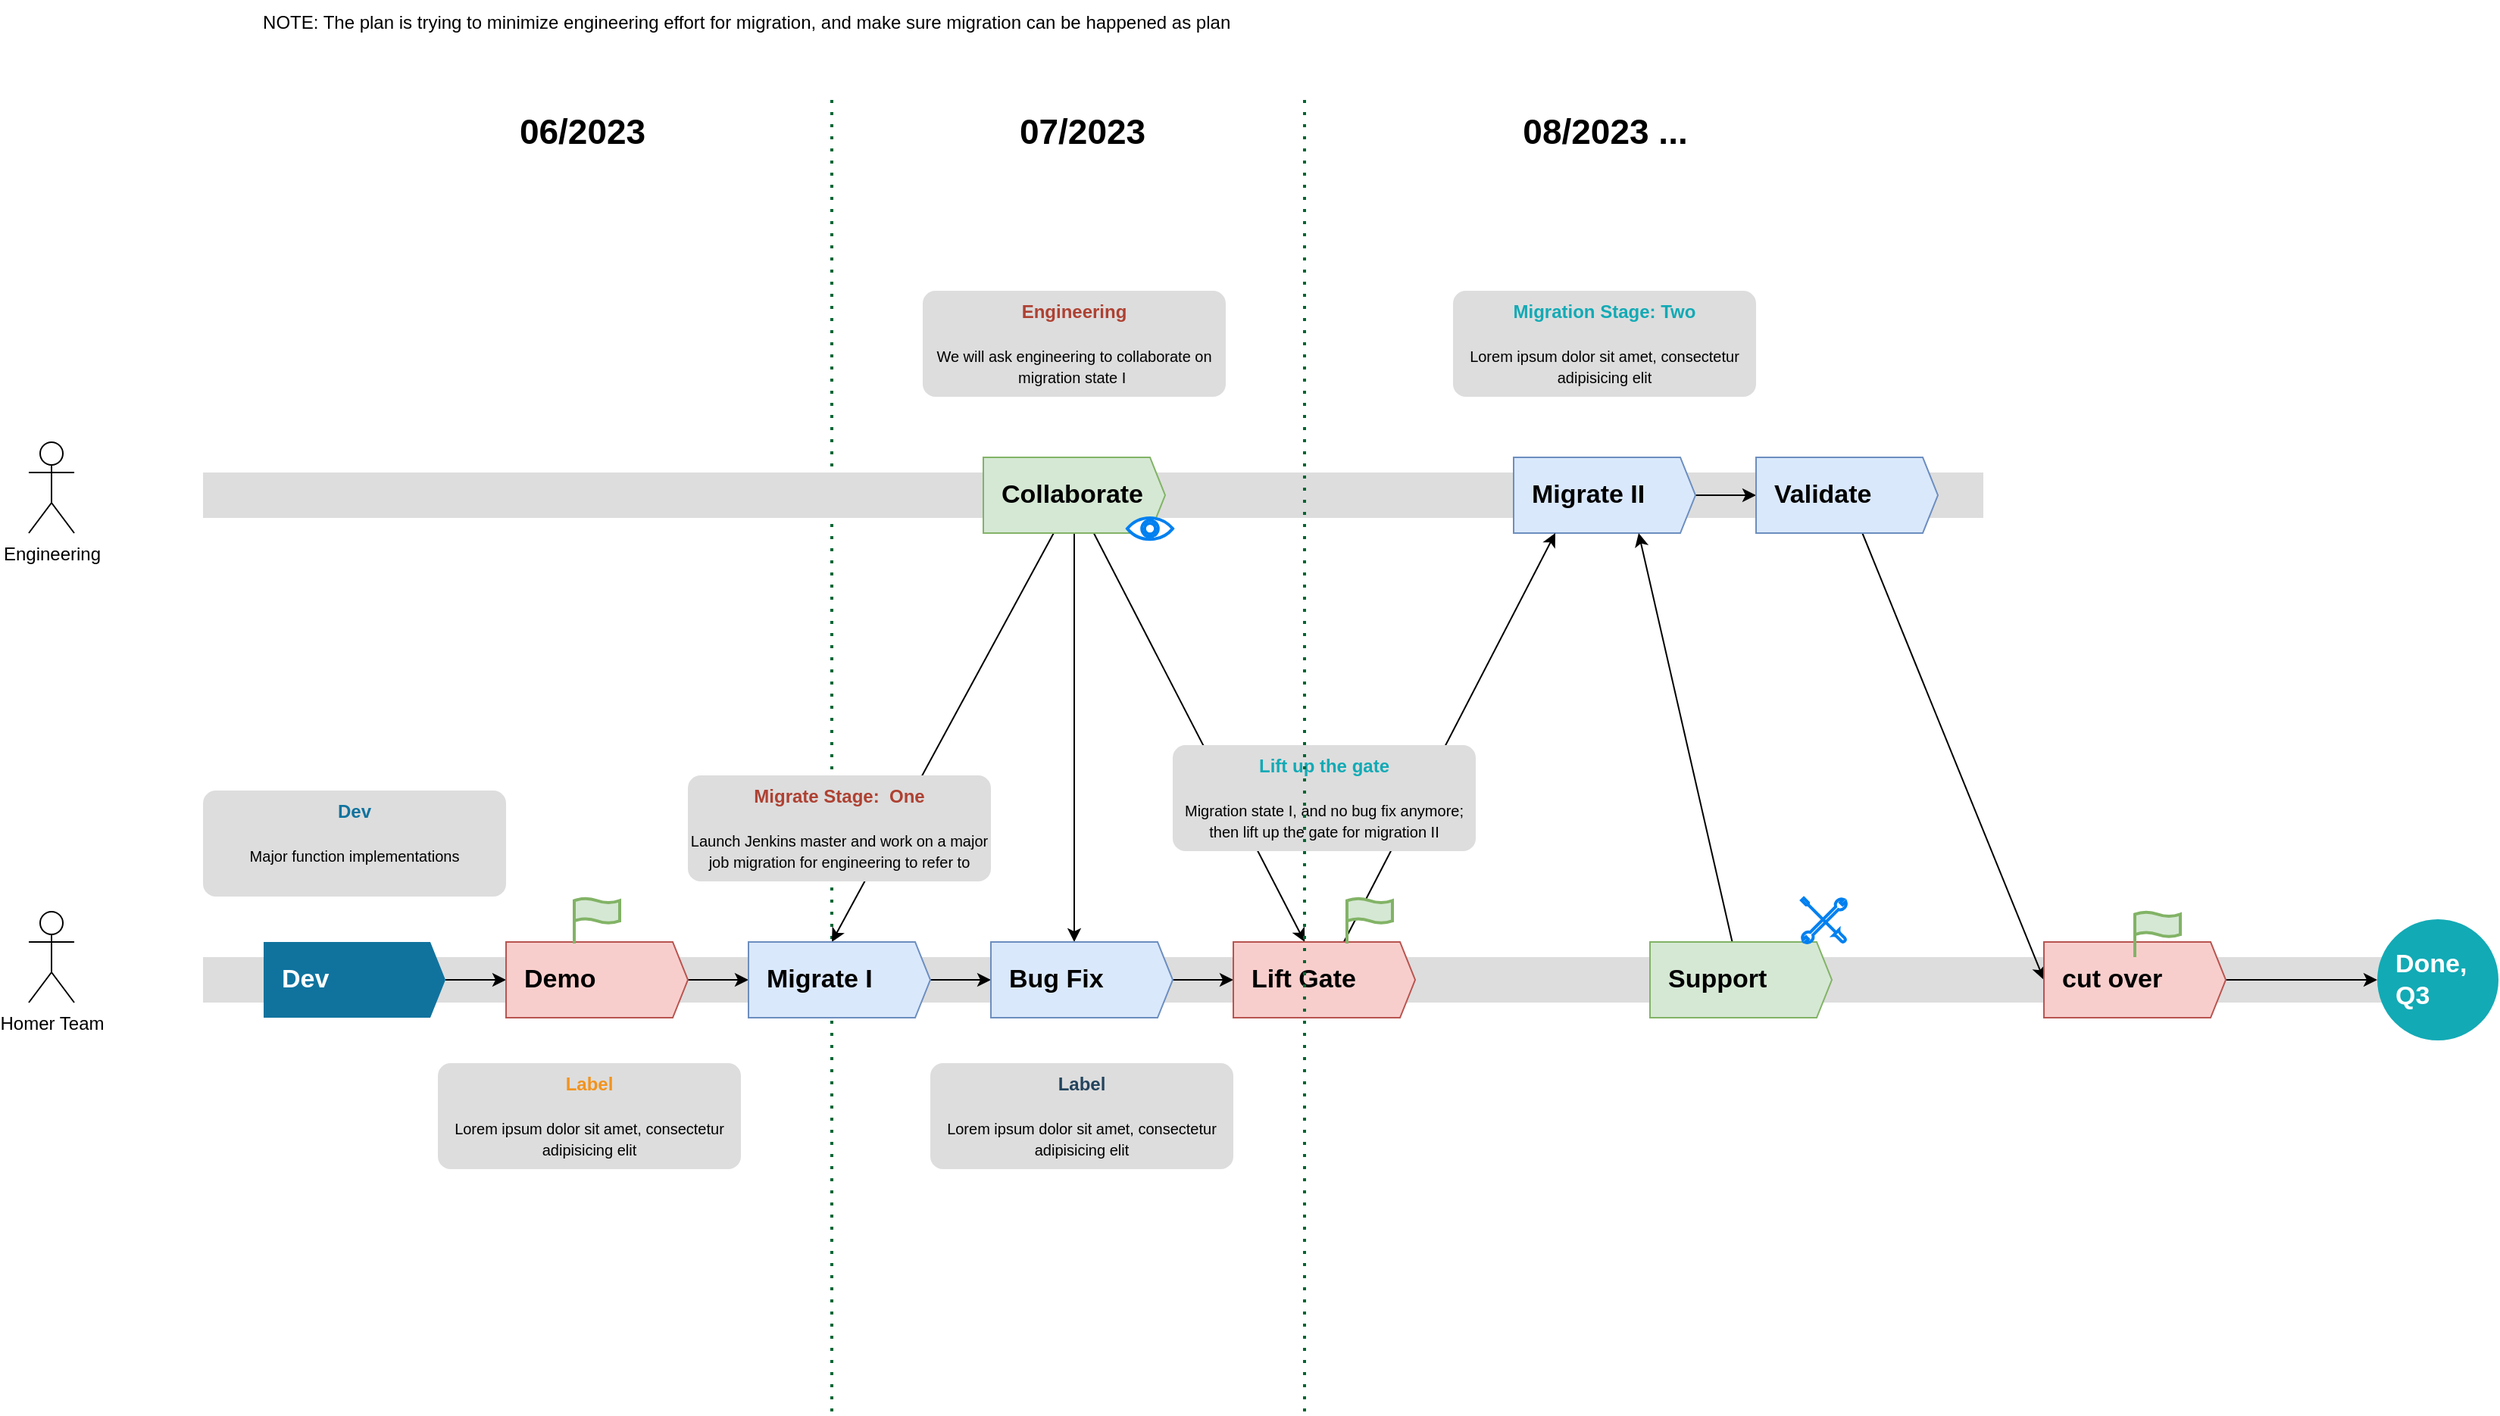 <mxfile version="21.3.8" type="github">
  <diagram name="Page-1" id="HnMfe0a0eRLMPqjAUpso">
    <mxGraphModel dx="2824" dy="1012" grid="1" gridSize="10" guides="1" tooltips="1" connect="1" arrows="1" fold="1" page="1" pageScale="1" pageWidth="850" pageHeight="1100" math="0" shadow="0">
      <root>
        <mxCell id="0" />
        <mxCell id="1" parent="0" />
        <mxCell id="iIVuNRlksjzP6fEumrRO-62" value="" style="endArrow=none;dashed=1;html=1;dashPattern=1 3;strokeWidth=2;rounded=0;strokeColor=#006633;" edge="1" parent="1">
          <mxGeometry width="50" height="50" relative="1" as="geometry">
            <mxPoint x="420" y="960" as="sourcePoint" />
            <mxPoint x="420" y="90" as="targetPoint" />
          </mxGeometry>
        </mxCell>
        <mxCell id="iIVuNRlksjzP6fEumrRO-37" value="" style="fillColor=#dddddd;rounded=0;strokeColor=none;" vertex="1" parent="1">
          <mxGeometry x="5" y="340" width="1175" height="30" as="geometry" />
        </mxCell>
        <mxCell id="iIVuNRlksjzP6fEumrRO-77" style="rounded=0;orthogonalLoop=1;jettySize=auto;html=1;entryX=0;entryY=0;entryDx=55;entryDy=0;entryPerimeter=0;" edge="1" parent="1" source="iIVuNRlksjzP6fEumrRO-40" target="iIVuNRlksjzP6fEumrRO-51">
          <mxGeometry relative="1" as="geometry" />
        </mxCell>
        <mxCell id="iIVuNRlksjzP6fEumrRO-83" style="rounded=0;orthogonalLoop=1;jettySize=auto;html=1;entryX=0;entryY=0;entryDx=55;entryDy=0;entryPerimeter=0;" edge="1" parent="1" source="iIVuNRlksjzP6fEumrRO-40" target="iIVuNRlksjzP6fEumrRO-52">
          <mxGeometry relative="1" as="geometry" />
        </mxCell>
        <mxCell id="iIVuNRlksjzP6fEumrRO-84" style="rounded=0;orthogonalLoop=1;jettySize=auto;html=1;" edge="1" parent="1" source="iIVuNRlksjzP6fEumrRO-40" target="iIVuNRlksjzP6fEumrRO-53">
          <mxGeometry relative="1" as="geometry" />
        </mxCell>
        <mxCell id="iIVuNRlksjzP6fEumrRO-40" value="Collaborate" style="shape=mxgraph.infographic.ribbonSimple;notch1=0;notch2=10;notch=0;html=1;fillColor=#d5e8d4;strokeColor=#82b366;shadow=0;fontSize=17;align=left;spacingLeft=10;fontStyle=1;whiteSpace=wrap;" vertex="1" parent="1">
          <mxGeometry x="520" y="330" width="120" height="50" as="geometry" />
        </mxCell>
        <mxCell id="iIVuNRlksjzP6fEumrRO-74" style="edgeStyle=orthogonalEdgeStyle;rounded=0;orthogonalLoop=1;jettySize=auto;html=1;entryX=0;entryY=0;entryDx=0;entryDy=25;entryPerimeter=0;" edge="1" parent="1" source="iIVuNRlksjzP6fEumrRO-42" target="iIVuNRlksjzP6fEumrRO-59">
          <mxGeometry relative="1" as="geometry" />
        </mxCell>
        <mxCell id="iIVuNRlksjzP6fEumrRO-42" value="Migrate II" style="shape=mxgraph.infographic.ribbonSimple;notch1=0;notch2=10;notch=0;html=1;fillColor=#dae8fc;strokeColor=#6c8ebf;shadow=0;fontSize=17;align=left;spacingLeft=10;fontStyle=1;whiteSpace=wrap;" vertex="1" parent="1">
          <mxGeometry x="870" y="330" width="120" height="50" as="geometry" />
        </mxCell>
        <mxCell id="iIVuNRlksjzP6fEumrRO-45" value="&lt;font style=&quot;&quot;&gt;&lt;font style=&quot;font-size: 12px;&quot; color=&quot;#AE4132&quot;&gt;&lt;b&gt;Engineering&lt;/b&gt;&lt;/font&gt;&lt;br&gt;&lt;br&gt;&lt;font size=&quot;1&quot;&gt;We will ask engineering to collaborate on migration state I&amp;nbsp;&lt;/font&gt;&lt;br&gt;&lt;/font&gt;" style="rounded=1;strokeColor=none;fillColor=#DDDDDD;align=center;arcSize=12;verticalAlign=top;whiteSpace=wrap;html=1;fontSize=12;" vertex="1" parent="1">
          <mxGeometry x="480" y="220" width="200" height="70" as="geometry" />
        </mxCell>
        <mxCell id="iIVuNRlksjzP6fEumrRO-47" value="&lt;font style=&quot;font-size: 10px&quot;&gt;&lt;font style=&quot;font-size: 12px&quot; color=&quot;#12AAB5&quot;&gt;&lt;b&gt;Migration Stage: Two&lt;/b&gt;&lt;/font&gt;&lt;br&gt;&lt;br&gt;&lt;font size=&quot;1&quot;&gt;Lorem ipsum dolor sit amet, consectetur adipisicing elit&lt;/font&gt;&lt;/font&gt;" style="rounded=1;strokeColor=none;fillColor=#DDDDDD;align=center;arcSize=12;verticalAlign=top;whiteSpace=wrap;html=1;fontSize=12;" vertex="1" parent="1">
          <mxGeometry x="830" y="220" width="200" height="70" as="geometry" />
        </mxCell>
        <mxCell id="iIVuNRlksjzP6fEumrRO-48" value="" style="fillColor=#dddddd;rounded=0;strokeColor=none;" vertex="1" parent="1">
          <mxGeometry x="5" y="660" width="1455" height="30" as="geometry" />
        </mxCell>
        <mxCell id="iIVuNRlksjzP6fEumrRO-66" style="edgeStyle=orthogonalEdgeStyle;rounded=0;orthogonalLoop=1;jettySize=auto;html=1;entryX=0;entryY=0;entryDx=0;entryDy=25;entryPerimeter=0;" edge="1" parent="1" source="iIVuNRlksjzP6fEumrRO-49" target="iIVuNRlksjzP6fEumrRO-50">
          <mxGeometry relative="1" as="geometry" />
        </mxCell>
        <mxCell id="iIVuNRlksjzP6fEumrRO-49" value="Dev" style="shape=mxgraph.infographic.ribbonSimple;notch1=0;notch2=10;notch=0;html=1;fillColor=#10739E;strokeColor=none;shadow=0;fontSize=17;fontColor=#FFFFFF;align=left;spacingLeft=10;fontStyle=1;whiteSpace=wrap;" vertex="1" parent="1">
          <mxGeometry x="45" y="650" width="120" height="50" as="geometry" />
        </mxCell>
        <mxCell id="iIVuNRlksjzP6fEumrRO-67" style="edgeStyle=orthogonalEdgeStyle;rounded=0;orthogonalLoop=1;jettySize=auto;html=1;entryX=0;entryY=0;entryDx=0;entryDy=25;entryPerimeter=0;" edge="1" parent="1" source="iIVuNRlksjzP6fEumrRO-50" target="iIVuNRlksjzP6fEumrRO-51">
          <mxGeometry relative="1" as="geometry" />
        </mxCell>
        <mxCell id="iIVuNRlksjzP6fEumrRO-50" value="Demo" style="shape=mxgraph.infographic.ribbonSimple;notch1=0;notch2=10;notch=0;html=1;fillColor=#f8cecc;strokeColor=#b85450;shadow=0;fontSize=17;align=left;spacingLeft=10;fontStyle=1;whiteSpace=wrap;" vertex="1" parent="1">
          <mxGeometry x="205" y="650" width="120" height="50" as="geometry" />
        </mxCell>
        <mxCell id="iIVuNRlksjzP6fEumrRO-70" style="edgeStyle=orthogonalEdgeStyle;rounded=0;orthogonalLoop=1;jettySize=auto;html=1;entryX=0;entryY=0;entryDx=0;entryDy=25;entryPerimeter=0;" edge="1" parent="1" source="iIVuNRlksjzP6fEumrRO-51" target="iIVuNRlksjzP6fEumrRO-52">
          <mxGeometry relative="1" as="geometry" />
        </mxCell>
        <mxCell id="iIVuNRlksjzP6fEumrRO-51" value="Migrate I" style="shape=mxgraph.infographic.ribbonSimple;notch1=0;notch2=10;notch=0;html=1;fillColor=#dae8fc;strokeColor=#6c8ebf;shadow=0;fontSize=17;align=left;spacingLeft=10;fontStyle=1;whiteSpace=wrap;" vertex="1" parent="1">
          <mxGeometry x="365" y="650" width="120" height="50" as="geometry" />
        </mxCell>
        <mxCell id="iIVuNRlksjzP6fEumrRO-71" style="edgeStyle=orthogonalEdgeStyle;rounded=0;orthogonalLoop=1;jettySize=auto;html=1;entryX=0;entryY=0;entryDx=0;entryDy=25;entryPerimeter=0;" edge="1" parent="1" source="iIVuNRlksjzP6fEumrRO-52" target="iIVuNRlksjzP6fEumrRO-53">
          <mxGeometry relative="1" as="geometry" />
        </mxCell>
        <mxCell id="iIVuNRlksjzP6fEumrRO-52" value="Bug Fix" style="shape=mxgraph.infographic.ribbonSimple;notch1=0;notch2=10;notch=0;html=1;fillColor=#dae8fc;strokeColor=#6c8ebf;shadow=0;fontSize=17;align=left;spacingLeft=10;fontStyle=1;whiteSpace=wrap;" vertex="1" parent="1">
          <mxGeometry x="525" y="650" width="120" height="50" as="geometry" />
        </mxCell>
        <mxCell id="iIVuNRlksjzP6fEumrRO-72" style="rounded=0;orthogonalLoop=1;jettySize=auto;html=1;entryX=0;entryY=0;entryDx=27.5;entryDy=50;entryPerimeter=0;" edge="1" parent="1" source="iIVuNRlksjzP6fEumrRO-53" target="iIVuNRlksjzP6fEumrRO-42">
          <mxGeometry relative="1" as="geometry" />
        </mxCell>
        <mxCell id="iIVuNRlksjzP6fEumrRO-53" value="Lift Gate" style="shape=mxgraph.infographic.ribbonSimple;notch1=0;notch2=10;notch=0;html=1;fillColor=#f8cecc;strokeColor=#b85450;shadow=0;fontSize=17;align=left;spacingLeft=10;fontStyle=1;whiteSpace=wrap;" vertex="1" parent="1">
          <mxGeometry x="685" y="650" width="120" height="50" as="geometry" />
        </mxCell>
        <mxCell id="iIVuNRlksjzP6fEumrRO-54" value="&lt;font style=&quot;font-size: 10px&quot;&gt;&lt;font style=&quot;font-size: 12px&quot; color=&quot;#10739E&quot;&gt;&lt;b&gt;Dev&lt;/b&gt;&lt;/font&gt;&lt;br&gt;&lt;br&gt;&lt;font size=&quot;1&quot;&gt;Major function implementations&lt;/font&gt;&lt;/font&gt;" style="rounded=1;strokeColor=none;fillColor=#DDDDDD;align=center;arcSize=12;verticalAlign=top;whiteSpace=wrap;html=1;fontSize=12;" vertex="1" parent="1">
          <mxGeometry x="5" y="550" width="200" height="70" as="geometry" />
        </mxCell>
        <mxCell id="iIVuNRlksjzP6fEumrRO-55" value="&lt;font style=&quot;font-size: 10px&quot;&gt;&lt;font style=&quot;font-size: 12px&quot; color=&quot;#F2931E&quot;&gt;&lt;b&gt;Label&lt;/b&gt;&lt;/font&gt;&lt;br&gt;&lt;br&gt;&lt;font size=&quot;1&quot;&gt;Lorem ipsum dolor sit amet, consectetur adipisicing elit&lt;/font&gt;&lt;/font&gt;" style="rounded=1;strokeColor=none;fillColor=#DDDDDD;align=center;arcSize=12;verticalAlign=top;whiteSpace=wrap;html=1;fontSize=12;" vertex="1" parent="1">
          <mxGeometry x="160" y="730" width="200" height="70" as="geometry" />
        </mxCell>
        <mxCell id="iIVuNRlksjzP6fEumrRO-56" value="&lt;font style=&quot;&quot;&gt;&lt;font style=&quot;font-size: 12px;&quot; color=&quot;#AE4132&quot;&gt;&lt;b&gt;Migrate Stage:&amp;nbsp; One&lt;/b&gt;&lt;/font&gt;&lt;br&gt;&lt;br&gt;&lt;font size=&quot;1&quot;&gt;Launch Jenkins master and work on a major job migration&amp;nbsp;for engineering to refer to&lt;/font&gt;&lt;br&gt;&lt;/font&gt;" style="rounded=1;strokeColor=none;fillColor=#DDDDDD;align=center;arcSize=12;verticalAlign=top;whiteSpace=wrap;html=1;fontSize=12;" vertex="1" parent="1">
          <mxGeometry x="325" y="540" width="200" height="70" as="geometry" />
        </mxCell>
        <mxCell id="iIVuNRlksjzP6fEumrRO-57" value="&lt;font style=&quot;font-size: 10px&quot;&gt;&lt;font style=&quot;font-size: 12px&quot; color=&quot;#23445D&quot;&gt;&lt;b&gt;Label&lt;/b&gt;&lt;/font&gt;&lt;br&gt;&lt;br&gt;&lt;font size=&quot;1&quot;&gt;Lorem ipsum dolor sit amet, consectetur adipisicing elit&lt;/font&gt;&lt;/font&gt;" style="rounded=1;strokeColor=none;fillColor=#DDDDDD;align=center;arcSize=12;verticalAlign=top;whiteSpace=wrap;html=1;fontSize=12;" vertex="1" parent="1">
          <mxGeometry x="485" y="730" width="200" height="70" as="geometry" />
        </mxCell>
        <mxCell id="iIVuNRlksjzP6fEumrRO-58" value="&lt;font style=&quot;&quot;&gt;&lt;font color=&quot;#12aab5&quot;&gt;&lt;b&gt;Lift up the gate&lt;/b&gt;&lt;/font&gt;&lt;br&gt;&lt;br&gt;&lt;span style=&quot;font-size: 10px;&quot;&gt;Migration state I, and no bug fix anymore; then lift up the gate for migration II&lt;/span&gt;&lt;br&gt;&lt;/font&gt;" style="rounded=1;strokeColor=none;fillColor=#DDDDDD;align=center;arcSize=12;verticalAlign=top;whiteSpace=wrap;html=1;fontSize=12;" vertex="1" parent="1">
          <mxGeometry x="645" y="520" width="200" height="70" as="geometry" />
        </mxCell>
        <mxCell id="iIVuNRlksjzP6fEumrRO-75" style="rounded=0;orthogonalLoop=1;jettySize=auto;html=1;entryX=0;entryY=0;entryDx=0;entryDy=25;entryPerimeter=0;" edge="1" parent="1" source="iIVuNRlksjzP6fEumrRO-59" target="iIVuNRlksjzP6fEumrRO-61">
          <mxGeometry relative="1" as="geometry" />
        </mxCell>
        <mxCell id="iIVuNRlksjzP6fEumrRO-59" value="Validate" style="shape=mxgraph.infographic.ribbonSimple;notch1=0;notch2=10;notch=0;html=1;fillColor=#dae8fc;strokeColor=#6c8ebf;shadow=0;fontSize=17;align=left;spacingLeft=10;fontStyle=1;whiteSpace=wrap;" vertex="1" parent="1">
          <mxGeometry x="1030" y="330" width="120" height="50" as="geometry" />
        </mxCell>
        <mxCell id="iIVuNRlksjzP6fEumrRO-73" style="rounded=0;orthogonalLoop=1;jettySize=auto;html=1;entryX=0;entryY=0;entryDx=82.5;entryDy=50;entryPerimeter=0;" edge="1" parent="1" source="iIVuNRlksjzP6fEumrRO-60" target="iIVuNRlksjzP6fEumrRO-42">
          <mxGeometry relative="1" as="geometry" />
        </mxCell>
        <mxCell id="iIVuNRlksjzP6fEumrRO-60" value="Support" style="shape=mxgraph.infographic.ribbonSimple;notch1=0;notch2=10;notch=0;html=1;fillColor=#d5e8d4;strokeColor=#82b366;shadow=0;fontSize=17;align=left;spacingLeft=10;fontStyle=1;whiteSpace=wrap;" vertex="1" parent="1">
          <mxGeometry x="960" y="650" width="120" height="50" as="geometry" />
        </mxCell>
        <mxCell id="iIVuNRlksjzP6fEumrRO-76" style="edgeStyle=orthogonalEdgeStyle;rounded=0;orthogonalLoop=1;jettySize=auto;html=1;" edge="1" parent="1" source="iIVuNRlksjzP6fEumrRO-61" target="iIVuNRlksjzP6fEumrRO-64">
          <mxGeometry relative="1" as="geometry" />
        </mxCell>
        <mxCell id="iIVuNRlksjzP6fEumrRO-61" value="cut over" style="shape=mxgraph.infographic.ribbonSimple;notch1=0;notch2=10;notch=0;html=1;fillColor=#f8cecc;strokeColor=#b85450;shadow=0;fontSize=17;align=left;spacingLeft=10;fontStyle=1;whiteSpace=wrap;" vertex="1" parent="1">
          <mxGeometry x="1220" y="650" width="120" height="50" as="geometry" />
        </mxCell>
        <mxCell id="iIVuNRlksjzP6fEumrRO-64" value="Done, Q3" style="ellipse;whiteSpace=wrap;html=1;fontSize=17;align=left;fillColor=#12AAB5;strokeColor=none;fontColor=#FFFFFF;shadow=0;spacingLeft=10;fontStyle=1;" vertex="1" parent="1">
          <mxGeometry x="1440" y="635" width="80" height="80" as="geometry" />
        </mxCell>
        <mxCell id="iIVuNRlksjzP6fEumrRO-78" value="" style="endArrow=none;dashed=1;html=1;dashPattern=1 3;strokeWidth=2;rounded=0;strokeColor=#006633;" edge="1" parent="1">
          <mxGeometry width="50" height="50" relative="1" as="geometry">
            <mxPoint x="732" y="960" as="sourcePoint" />
            <mxPoint x="732" y="90" as="targetPoint" />
          </mxGeometry>
        </mxCell>
        <mxCell id="iIVuNRlksjzP6fEumrRO-79" value="06/2023" style="text;html=1;align=center;verticalAlign=middle;resizable=0;points=[];autosize=1;strokeColor=none;fillColor=none;fontSize=23;fontStyle=1" vertex="1" parent="1">
          <mxGeometry x="200" y="95" width="110" height="40" as="geometry" />
        </mxCell>
        <mxCell id="iIVuNRlksjzP6fEumrRO-80" value="07/2023" style="text;html=1;align=center;verticalAlign=middle;resizable=0;points=[];autosize=1;strokeColor=none;fillColor=none;fontSize=23;fontStyle=1" vertex="1" parent="1">
          <mxGeometry x="530" y="95" width="110" height="40" as="geometry" />
        </mxCell>
        <mxCell id="iIVuNRlksjzP6fEumrRO-81" value="08/2023 ..." style="text;html=1;align=center;verticalAlign=middle;resizable=0;points=[];autosize=1;strokeColor=none;fillColor=none;fontSize=23;fontStyle=1" vertex="1" parent="1">
          <mxGeometry x="865" y="95" width="130" height="40" as="geometry" />
        </mxCell>
        <mxCell id="iIVuNRlksjzP6fEumrRO-82" value="" style="html=1;verticalLabelPosition=bottom;align=center;labelBackgroundColor=#ffffff;verticalAlign=top;strokeWidth=2;strokeColor=#0080F0;shadow=0;dashed=0;shape=mxgraph.ios7.icons.eye;" vertex="1" parent="1">
          <mxGeometry x="615" y="370" width="30" height="14.1" as="geometry" />
        </mxCell>
        <mxCell id="iIVuNRlksjzP6fEumrRO-85" value="" style="html=1;verticalLabelPosition=bottom;align=center;labelBackgroundColor=#ffffff;verticalAlign=top;strokeWidth=2;strokeColor=#0080F0;shadow=0;dashed=0;shape=mxgraph.ios7.icons.tools;pointerEvents=1" vertex="1" parent="1">
          <mxGeometry x="1060" y="621" width="29.7" height="29.7" as="geometry" />
        </mxCell>
        <mxCell id="iIVuNRlksjzP6fEumrRO-86" value="" style="html=1;verticalLabelPosition=bottom;align=center;labelBackgroundColor=#ffffff;verticalAlign=top;strokeWidth=2;strokeColor=#82b366;shadow=0;dashed=0;shape=mxgraph.ios7.icons.flag;fillColor=#d5e8d4;" vertex="1" parent="1">
          <mxGeometry x="250" y="621" width="30" height="30" as="geometry" />
        </mxCell>
        <mxCell id="iIVuNRlksjzP6fEumrRO-87" value="" style="html=1;verticalLabelPosition=bottom;align=center;labelBackgroundColor=#ffffff;verticalAlign=top;strokeWidth=2;strokeColor=#82b366;shadow=0;dashed=0;shape=mxgraph.ios7.icons.flag;fillColor=#d5e8d4;" vertex="1" parent="1">
          <mxGeometry x="760" y="621" width="30" height="30" as="geometry" />
        </mxCell>
        <mxCell id="iIVuNRlksjzP6fEumrRO-88" value="" style="html=1;verticalLabelPosition=bottom;align=center;labelBackgroundColor=#ffffff;verticalAlign=top;strokeWidth=2;strokeColor=#82b366;shadow=0;dashed=0;shape=mxgraph.ios7.icons.flag;fillColor=#d5e8d4;" vertex="1" parent="1">
          <mxGeometry x="1280" y="630" width="30" height="30" as="geometry" />
        </mxCell>
        <mxCell id="iIVuNRlksjzP6fEumrRO-89" value="NOTE: The plan is trying to minimize engineering effort for migration, and make sure migration can be happened as plan&amp;nbsp;" style="text;html=1;align=center;verticalAlign=middle;resizable=0;points=[];autosize=1;strokeColor=none;fillColor=none;" vertex="1" parent="1">
          <mxGeometry x="30" y="28" width="670" height="30" as="geometry" />
        </mxCell>
        <mxCell id="iIVuNRlksjzP6fEumrRO-90" value="Engineering" style="shape=umlActor;verticalLabelPosition=bottom;verticalAlign=top;html=1;outlineConnect=0;" vertex="1" parent="1">
          <mxGeometry x="-110" y="320" width="30" height="60" as="geometry" />
        </mxCell>
        <mxCell id="iIVuNRlksjzP6fEumrRO-91" value="Homer Team" style="shape=umlActor;verticalLabelPosition=bottom;verticalAlign=top;html=1;outlineConnect=0;" vertex="1" parent="1">
          <mxGeometry x="-110" y="630" width="30" height="60" as="geometry" />
        </mxCell>
      </root>
    </mxGraphModel>
  </diagram>
</mxfile>
